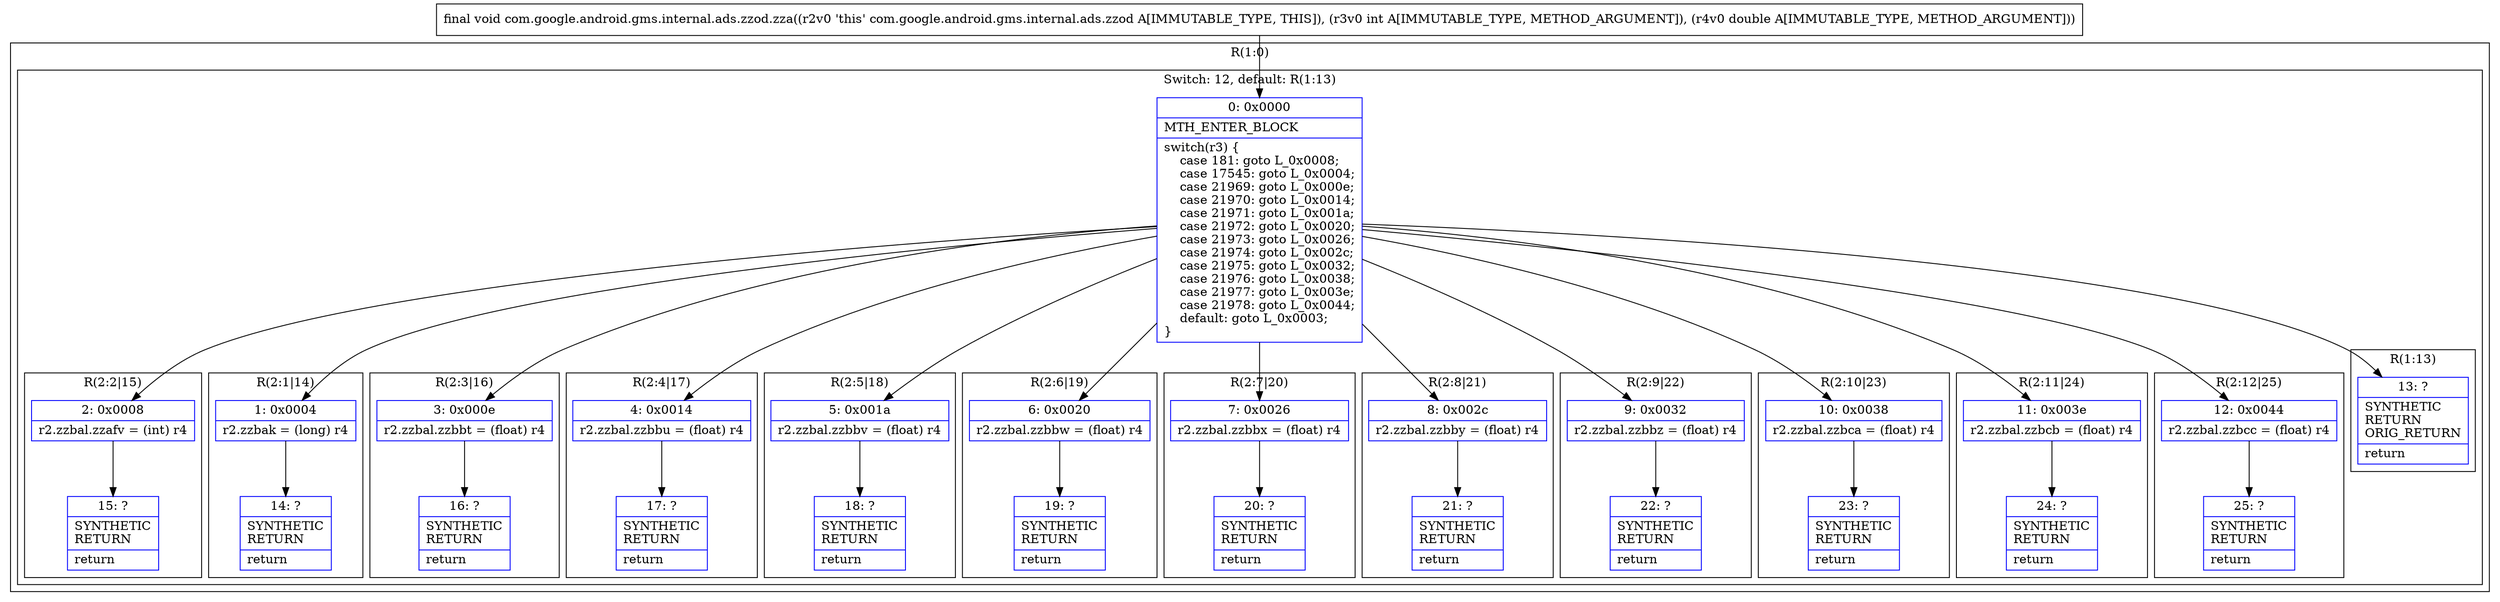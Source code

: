 digraph "CFG forcom.google.android.gms.internal.ads.zzod.zza(ID)V" {
subgraph cluster_Region_1214101381 {
label = "R(1:0)";
node [shape=record,color=blue];
subgraph cluster_SwitchRegion_38205908 {
label = "Switch: 12, default: R(1:13)";
node [shape=record,color=blue];
Node_0 [shape=record,label="{0\:\ 0x0000|MTH_ENTER_BLOCK\l|switch(r3) \{\l    case 181: goto L_0x0008;\l    case 17545: goto L_0x0004;\l    case 21969: goto L_0x000e;\l    case 21970: goto L_0x0014;\l    case 21971: goto L_0x001a;\l    case 21972: goto L_0x0020;\l    case 21973: goto L_0x0026;\l    case 21974: goto L_0x002c;\l    case 21975: goto L_0x0032;\l    case 21976: goto L_0x0038;\l    case 21977: goto L_0x003e;\l    case 21978: goto L_0x0044;\l    default: goto L_0x0003;\l\}\l}"];
subgraph cluster_Region_1043499370 {
label = "R(2:2|15)";
node [shape=record,color=blue];
Node_2 [shape=record,label="{2\:\ 0x0008|r2.zzbal.zzafv = (int) r4\l}"];
Node_15 [shape=record,label="{15\:\ ?|SYNTHETIC\lRETURN\l|return\l}"];
}
subgraph cluster_Region_2126950226 {
label = "R(2:1|14)";
node [shape=record,color=blue];
Node_1 [shape=record,label="{1\:\ 0x0004|r2.zzbak = (long) r4\l}"];
Node_14 [shape=record,label="{14\:\ ?|SYNTHETIC\lRETURN\l|return\l}"];
}
subgraph cluster_Region_1535303312 {
label = "R(2:3|16)";
node [shape=record,color=blue];
Node_3 [shape=record,label="{3\:\ 0x000e|r2.zzbal.zzbbt = (float) r4\l}"];
Node_16 [shape=record,label="{16\:\ ?|SYNTHETIC\lRETURN\l|return\l}"];
}
subgraph cluster_Region_1858016365 {
label = "R(2:4|17)";
node [shape=record,color=blue];
Node_4 [shape=record,label="{4\:\ 0x0014|r2.zzbal.zzbbu = (float) r4\l}"];
Node_17 [shape=record,label="{17\:\ ?|SYNTHETIC\lRETURN\l|return\l}"];
}
subgraph cluster_Region_1147975945 {
label = "R(2:5|18)";
node [shape=record,color=blue];
Node_5 [shape=record,label="{5\:\ 0x001a|r2.zzbal.zzbbv = (float) r4\l}"];
Node_18 [shape=record,label="{18\:\ ?|SYNTHETIC\lRETURN\l|return\l}"];
}
subgraph cluster_Region_261825257 {
label = "R(2:6|19)";
node [shape=record,color=blue];
Node_6 [shape=record,label="{6\:\ 0x0020|r2.zzbal.zzbbw = (float) r4\l}"];
Node_19 [shape=record,label="{19\:\ ?|SYNTHETIC\lRETURN\l|return\l}"];
}
subgraph cluster_Region_1109400532 {
label = "R(2:7|20)";
node [shape=record,color=blue];
Node_7 [shape=record,label="{7\:\ 0x0026|r2.zzbal.zzbbx = (float) r4\l}"];
Node_20 [shape=record,label="{20\:\ ?|SYNTHETIC\lRETURN\l|return\l}"];
}
subgraph cluster_Region_1420456833 {
label = "R(2:8|21)";
node [shape=record,color=blue];
Node_8 [shape=record,label="{8\:\ 0x002c|r2.zzbal.zzbby = (float) r4\l}"];
Node_21 [shape=record,label="{21\:\ ?|SYNTHETIC\lRETURN\l|return\l}"];
}
subgraph cluster_Region_1974418668 {
label = "R(2:9|22)";
node [shape=record,color=blue];
Node_9 [shape=record,label="{9\:\ 0x0032|r2.zzbal.zzbbz = (float) r4\l}"];
Node_22 [shape=record,label="{22\:\ ?|SYNTHETIC\lRETURN\l|return\l}"];
}
subgraph cluster_Region_594924762 {
label = "R(2:10|23)";
node [shape=record,color=blue];
Node_10 [shape=record,label="{10\:\ 0x0038|r2.zzbal.zzbca = (float) r4\l}"];
Node_23 [shape=record,label="{23\:\ ?|SYNTHETIC\lRETURN\l|return\l}"];
}
subgraph cluster_Region_1640601051 {
label = "R(2:11|24)";
node [shape=record,color=blue];
Node_11 [shape=record,label="{11\:\ 0x003e|r2.zzbal.zzbcb = (float) r4\l}"];
Node_24 [shape=record,label="{24\:\ ?|SYNTHETIC\lRETURN\l|return\l}"];
}
subgraph cluster_Region_1719194648 {
label = "R(2:12|25)";
node [shape=record,color=blue];
Node_12 [shape=record,label="{12\:\ 0x0044|r2.zzbal.zzbcc = (float) r4\l}"];
Node_25 [shape=record,label="{25\:\ ?|SYNTHETIC\lRETURN\l|return\l}"];
}
subgraph cluster_Region_1782373479 {
label = "R(1:13)";
node [shape=record,color=blue];
Node_13 [shape=record,label="{13\:\ ?|SYNTHETIC\lRETURN\lORIG_RETURN\l|return\l}"];
}
}
}
MethodNode[shape=record,label="{final void com.google.android.gms.internal.ads.zzod.zza((r2v0 'this' com.google.android.gms.internal.ads.zzod A[IMMUTABLE_TYPE, THIS]), (r3v0 int A[IMMUTABLE_TYPE, METHOD_ARGUMENT]), (r4v0 double A[IMMUTABLE_TYPE, METHOD_ARGUMENT])) }"];
MethodNode -> Node_0;
Node_0 -> Node_1;
Node_0 -> Node_2;
Node_0 -> Node_3;
Node_0 -> Node_4;
Node_0 -> Node_5;
Node_0 -> Node_6;
Node_0 -> Node_7;
Node_0 -> Node_8;
Node_0 -> Node_9;
Node_0 -> Node_10;
Node_0 -> Node_11;
Node_0 -> Node_12;
Node_0 -> Node_13;
Node_2 -> Node_15;
Node_1 -> Node_14;
Node_3 -> Node_16;
Node_4 -> Node_17;
Node_5 -> Node_18;
Node_6 -> Node_19;
Node_7 -> Node_20;
Node_8 -> Node_21;
Node_9 -> Node_22;
Node_10 -> Node_23;
Node_11 -> Node_24;
Node_12 -> Node_25;
}

